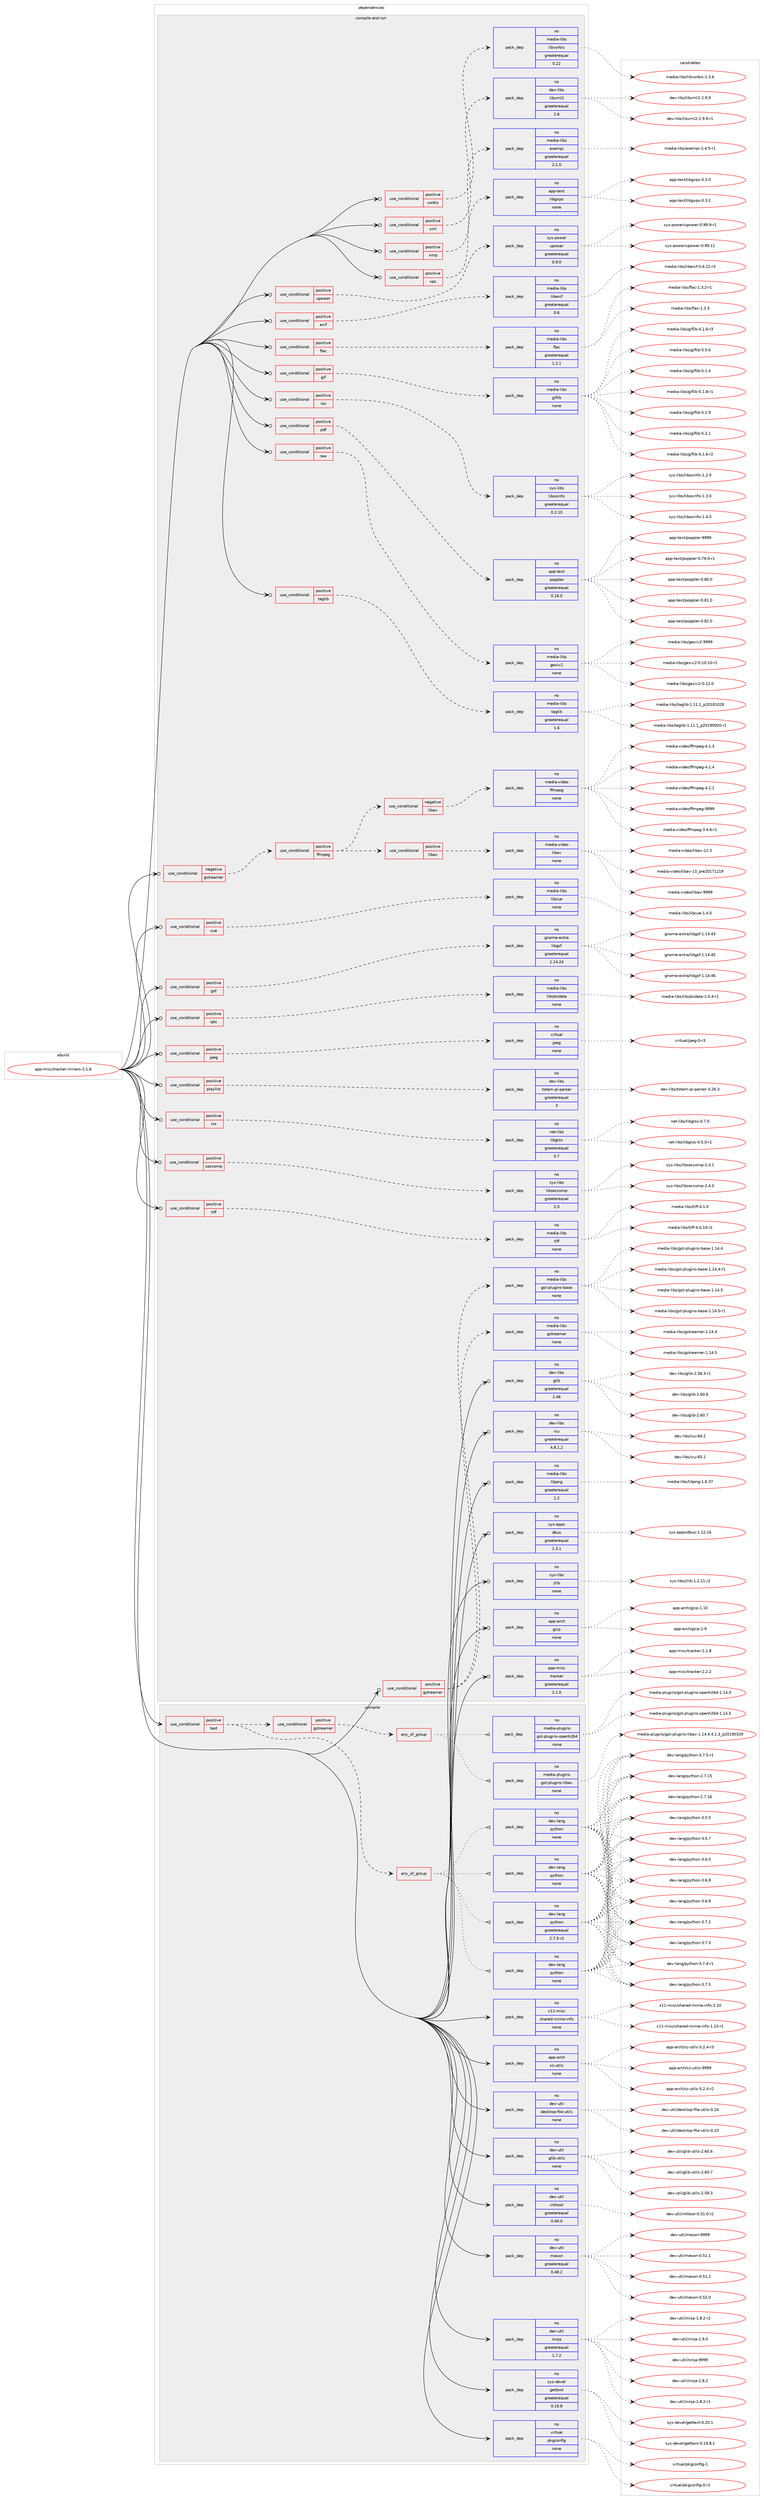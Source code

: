 digraph prolog {

# *************
# Graph options
# *************

newrank=true;
concentrate=true;
compound=true;
graph [rankdir=LR,fontname=Helvetica,fontsize=10,ranksep=1.5];#, ranksep=2.5, nodesep=0.2];
edge  [arrowhead=vee];
node  [fontname=Helvetica,fontsize=10];

# **********
# The ebuild
# **********

subgraph cluster_leftcol {
color=gray;
rank=same;
label=<<i>ebuild</i>>;
id [label="app-misc/tracker-miners-2.1.6", color=red, width=4, href="../app-misc/tracker-miners-2.1.6.svg"];
}

# ****************
# The dependencies
# ****************

subgraph cluster_midcol {
color=gray;
label=<<i>dependencies</i>>;
subgraph cluster_compile {
fillcolor="#eeeeee";
style=filled;
label=<<i>compile</i>>;
subgraph cond119555 {
dependency500628 [label=<<TABLE BORDER="0" CELLBORDER="1" CELLSPACING="0" CELLPADDING="4"><TR><TD ROWSPAN="3" CELLPADDING="10">use_conditional</TD></TR><TR><TD>positive</TD></TR><TR><TD>test</TD></TR></TABLE>>, shape=none, color=red];
subgraph any8724 {
dependency500629 [label=<<TABLE BORDER="0" CELLBORDER="1" CELLSPACING="0" CELLPADDING="4"><TR><TD CELLPADDING="10">any_of_group</TD></TR></TABLE>>, shape=none, color=red];subgraph pack372033 {
dependency500630 [label=<<TABLE BORDER="0" CELLBORDER="1" CELLSPACING="0" CELLPADDING="4" WIDTH="220"><TR><TD ROWSPAN="6" CELLPADDING="30">pack_dep</TD></TR><TR><TD WIDTH="110">no</TD></TR><TR><TD>dev-lang</TD></TR><TR><TD>python</TD></TR><TR><TD>none</TD></TR><TR><TD></TD></TR></TABLE>>, shape=none, color=blue];
}
dependency500629:e -> dependency500630:w [weight=20,style="dotted",arrowhead="oinv"];
subgraph pack372034 {
dependency500631 [label=<<TABLE BORDER="0" CELLBORDER="1" CELLSPACING="0" CELLPADDING="4" WIDTH="220"><TR><TD ROWSPAN="6" CELLPADDING="30">pack_dep</TD></TR><TR><TD WIDTH="110">no</TD></TR><TR><TD>dev-lang</TD></TR><TR><TD>python</TD></TR><TR><TD>none</TD></TR><TR><TD></TD></TR></TABLE>>, shape=none, color=blue];
}
dependency500629:e -> dependency500631:w [weight=20,style="dotted",arrowhead="oinv"];
subgraph pack372035 {
dependency500632 [label=<<TABLE BORDER="0" CELLBORDER="1" CELLSPACING="0" CELLPADDING="4" WIDTH="220"><TR><TD ROWSPAN="6" CELLPADDING="30">pack_dep</TD></TR><TR><TD WIDTH="110">no</TD></TR><TR><TD>dev-lang</TD></TR><TR><TD>python</TD></TR><TR><TD>none</TD></TR><TR><TD></TD></TR></TABLE>>, shape=none, color=blue];
}
dependency500629:e -> dependency500632:w [weight=20,style="dotted",arrowhead="oinv"];
subgraph pack372036 {
dependency500633 [label=<<TABLE BORDER="0" CELLBORDER="1" CELLSPACING="0" CELLPADDING="4" WIDTH="220"><TR><TD ROWSPAN="6" CELLPADDING="30">pack_dep</TD></TR><TR><TD WIDTH="110">no</TD></TR><TR><TD>dev-lang</TD></TR><TR><TD>python</TD></TR><TR><TD>greaterequal</TD></TR><TR><TD>2.7.5-r2</TD></TR></TABLE>>, shape=none, color=blue];
}
dependency500629:e -> dependency500633:w [weight=20,style="dotted",arrowhead="oinv"];
}
dependency500628:e -> dependency500629:w [weight=20,style="dashed",arrowhead="vee"];
subgraph cond119556 {
dependency500634 [label=<<TABLE BORDER="0" CELLBORDER="1" CELLSPACING="0" CELLPADDING="4"><TR><TD ROWSPAN="3" CELLPADDING="10">use_conditional</TD></TR><TR><TD>positive</TD></TR><TR><TD>gstreamer</TD></TR></TABLE>>, shape=none, color=red];
subgraph any8725 {
dependency500635 [label=<<TABLE BORDER="0" CELLBORDER="1" CELLSPACING="0" CELLPADDING="4"><TR><TD CELLPADDING="10">any_of_group</TD></TR></TABLE>>, shape=none, color=red];subgraph pack372037 {
dependency500636 [label=<<TABLE BORDER="0" CELLBORDER="1" CELLSPACING="0" CELLPADDING="4" WIDTH="220"><TR><TD ROWSPAN="6" CELLPADDING="30">pack_dep</TD></TR><TR><TD WIDTH="110">no</TD></TR><TR><TD>media-plugins</TD></TR><TR><TD>gst-plugins-libav</TD></TR><TR><TD>none</TD></TR><TR><TD></TD></TR></TABLE>>, shape=none, color=blue];
}
dependency500635:e -> dependency500636:w [weight=20,style="dotted",arrowhead="oinv"];
subgraph pack372038 {
dependency500637 [label=<<TABLE BORDER="0" CELLBORDER="1" CELLSPACING="0" CELLPADDING="4" WIDTH="220"><TR><TD ROWSPAN="6" CELLPADDING="30">pack_dep</TD></TR><TR><TD WIDTH="110">no</TD></TR><TR><TD>media-plugins</TD></TR><TR><TD>gst-plugins-openh264</TD></TR><TR><TD>none</TD></TR><TR><TD></TD></TR></TABLE>>, shape=none, color=blue];
}
dependency500635:e -> dependency500637:w [weight=20,style="dotted",arrowhead="oinv"];
}
dependency500634:e -> dependency500635:w [weight=20,style="dashed",arrowhead="vee"];
}
dependency500628:e -> dependency500634:w [weight=20,style="dashed",arrowhead="vee"];
}
id:e -> dependency500628:w [weight=20,style="solid",arrowhead="vee"];
subgraph pack372039 {
dependency500638 [label=<<TABLE BORDER="0" CELLBORDER="1" CELLSPACING="0" CELLPADDING="4" WIDTH="220"><TR><TD ROWSPAN="6" CELLPADDING="30">pack_dep</TD></TR><TR><TD WIDTH="110">no</TD></TR><TR><TD>app-arch</TD></TR><TR><TD>xz-utils</TD></TR><TR><TD>none</TD></TR><TR><TD></TD></TR></TABLE>>, shape=none, color=blue];
}
id:e -> dependency500638:w [weight=20,style="solid",arrowhead="vee"];
subgraph pack372040 {
dependency500639 [label=<<TABLE BORDER="0" CELLBORDER="1" CELLSPACING="0" CELLPADDING="4" WIDTH="220"><TR><TD ROWSPAN="6" CELLPADDING="30">pack_dep</TD></TR><TR><TD WIDTH="110">no</TD></TR><TR><TD>dev-util</TD></TR><TR><TD>desktop-file-utils</TD></TR><TR><TD>none</TD></TR><TR><TD></TD></TR></TABLE>>, shape=none, color=blue];
}
id:e -> dependency500639:w [weight=20,style="solid",arrowhead="vee"];
subgraph pack372041 {
dependency500640 [label=<<TABLE BORDER="0" CELLBORDER="1" CELLSPACING="0" CELLPADDING="4" WIDTH="220"><TR><TD ROWSPAN="6" CELLPADDING="30">pack_dep</TD></TR><TR><TD WIDTH="110">no</TD></TR><TR><TD>dev-util</TD></TR><TR><TD>glib-utils</TD></TR><TR><TD>none</TD></TR><TR><TD></TD></TR></TABLE>>, shape=none, color=blue];
}
id:e -> dependency500640:w [weight=20,style="solid",arrowhead="vee"];
subgraph pack372042 {
dependency500641 [label=<<TABLE BORDER="0" CELLBORDER="1" CELLSPACING="0" CELLPADDING="4" WIDTH="220"><TR><TD ROWSPAN="6" CELLPADDING="30">pack_dep</TD></TR><TR><TD WIDTH="110">no</TD></TR><TR><TD>dev-util</TD></TR><TR><TD>intltool</TD></TR><TR><TD>greaterequal</TD></TR><TR><TD>0.40.0</TD></TR></TABLE>>, shape=none, color=blue];
}
id:e -> dependency500641:w [weight=20,style="solid",arrowhead="vee"];
subgraph pack372043 {
dependency500642 [label=<<TABLE BORDER="0" CELLBORDER="1" CELLSPACING="0" CELLPADDING="4" WIDTH="220"><TR><TD ROWSPAN="6" CELLPADDING="30">pack_dep</TD></TR><TR><TD WIDTH="110">no</TD></TR><TR><TD>dev-util</TD></TR><TR><TD>meson</TD></TR><TR><TD>greaterequal</TD></TR><TR><TD>0.48.2</TD></TR></TABLE>>, shape=none, color=blue];
}
id:e -> dependency500642:w [weight=20,style="solid",arrowhead="vee"];
subgraph pack372044 {
dependency500643 [label=<<TABLE BORDER="0" CELLBORDER="1" CELLSPACING="0" CELLPADDING="4" WIDTH="220"><TR><TD ROWSPAN="6" CELLPADDING="30">pack_dep</TD></TR><TR><TD WIDTH="110">no</TD></TR><TR><TD>dev-util</TD></TR><TR><TD>ninja</TD></TR><TR><TD>greaterequal</TD></TR><TR><TD>1.7.2</TD></TR></TABLE>>, shape=none, color=blue];
}
id:e -> dependency500643:w [weight=20,style="solid",arrowhead="vee"];
subgraph pack372045 {
dependency500644 [label=<<TABLE BORDER="0" CELLBORDER="1" CELLSPACING="0" CELLPADDING="4" WIDTH="220"><TR><TD ROWSPAN="6" CELLPADDING="30">pack_dep</TD></TR><TR><TD WIDTH="110">no</TD></TR><TR><TD>sys-devel</TD></TR><TR><TD>gettext</TD></TR><TR><TD>greaterequal</TD></TR><TR><TD>0.19.8</TD></TR></TABLE>>, shape=none, color=blue];
}
id:e -> dependency500644:w [weight=20,style="solid",arrowhead="vee"];
subgraph pack372046 {
dependency500645 [label=<<TABLE BORDER="0" CELLBORDER="1" CELLSPACING="0" CELLPADDING="4" WIDTH="220"><TR><TD ROWSPAN="6" CELLPADDING="30">pack_dep</TD></TR><TR><TD WIDTH="110">no</TD></TR><TR><TD>virtual</TD></TR><TR><TD>pkgconfig</TD></TR><TR><TD>none</TD></TR><TR><TD></TD></TR></TABLE>>, shape=none, color=blue];
}
id:e -> dependency500645:w [weight=20,style="solid",arrowhead="vee"];
subgraph pack372047 {
dependency500646 [label=<<TABLE BORDER="0" CELLBORDER="1" CELLSPACING="0" CELLPADDING="4" WIDTH="220"><TR><TD ROWSPAN="6" CELLPADDING="30">pack_dep</TD></TR><TR><TD WIDTH="110">no</TD></TR><TR><TD>x11-misc</TD></TR><TR><TD>shared-mime-info</TD></TR><TR><TD>none</TD></TR><TR><TD></TD></TR></TABLE>>, shape=none, color=blue];
}
id:e -> dependency500646:w [weight=20,style="solid",arrowhead="vee"];
}
subgraph cluster_compileandrun {
fillcolor="#eeeeee";
style=filled;
label=<<i>compile and run</i>>;
subgraph cond119557 {
dependency500647 [label=<<TABLE BORDER="0" CELLBORDER="1" CELLSPACING="0" CELLPADDING="4"><TR><TD ROWSPAN="3" CELLPADDING="10">use_conditional</TD></TR><TR><TD>negative</TD></TR><TR><TD>gstreamer</TD></TR></TABLE>>, shape=none, color=red];
subgraph cond119558 {
dependency500648 [label=<<TABLE BORDER="0" CELLBORDER="1" CELLSPACING="0" CELLPADDING="4"><TR><TD ROWSPAN="3" CELLPADDING="10">use_conditional</TD></TR><TR><TD>positive</TD></TR><TR><TD>ffmpeg</TD></TR></TABLE>>, shape=none, color=red];
subgraph cond119559 {
dependency500649 [label=<<TABLE BORDER="0" CELLBORDER="1" CELLSPACING="0" CELLPADDING="4"><TR><TD ROWSPAN="3" CELLPADDING="10">use_conditional</TD></TR><TR><TD>positive</TD></TR><TR><TD>libav</TD></TR></TABLE>>, shape=none, color=red];
subgraph pack372048 {
dependency500650 [label=<<TABLE BORDER="0" CELLBORDER="1" CELLSPACING="0" CELLPADDING="4" WIDTH="220"><TR><TD ROWSPAN="6" CELLPADDING="30">pack_dep</TD></TR><TR><TD WIDTH="110">no</TD></TR><TR><TD>media-video</TD></TR><TR><TD>libav</TD></TR><TR><TD>none</TD></TR><TR><TD></TD></TR></TABLE>>, shape=none, color=blue];
}
dependency500649:e -> dependency500650:w [weight=20,style="dashed",arrowhead="vee"];
}
dependency500648:e -> dependency500649:w [weight=20,style="dashed",arrowhead="vee"];
subgraph cond119560 {
dependency500651 [label=<<TABLE BORDER="0" CELLBORDER="1" CELLSPACING="0" CELLPADDING="4"><TR><TD ROWSPAN="3" CELLPADDING="10">use_conditional</TD></TR><TR><TD>negative</TD></TR><TR><TD>libav</TD></TR></TABLE>>, shape=none, color=red];
subgraph pack372049 {
dependency500652 [label=<<TABLE BORDER="0" CELLBORDER="1" CELLSPACING="0" CELLPADDING="4" WIDTH="220"><TR><TD ROWSPAN="6" CELLPADDING="30">pack_dep</TD></TR><TR><TD WIDTH="110">no</TD></TR><TR><TD>media-video</TD></TR><TR><TD>ffmpeg</TD></TR><TR><TD>none</TD></TR><TR><TD></TD></TR></TABLE>>, shape=none, color=blue];
}
dependency500651:e -> dependency500652:w [weight=20,style="dashed",arrowhead="vee"];
}
dependency500648:e -> dependency500651:w [weight=20,style="dashed",arrowhead="vee"];
}
dependency500647:e -> dependency500648:w [weight=20,style="dashed",arrowhead="vee"];
}
id:e -> dependency500647:w [weight=20,style="solid",arrowhead="odotvee"];
subgraph cond119561 {
dependency500653 [label=<<TABLE BORDER="0" CELLBORDER="1" CELLSPACING="0" CELLPADDING="4"><TR><TD ROWSPAN="3" CELLPADDING="10">use_conditional</TD></TR><TR><TD>positive</TD></TR><TR><TD>cue</TD></TR></TABLE>>, shape=none, color=red];
subgraph pack372050 {
dependency500654 [label=<<TABLE BORDER="0" CELLBORDER="1" CELLSPACING="0" CELLPADDING="4" WIDTH="220"><TR><TD ROWSPAN="6" CELLPADDING="30">pack_dep</TD></TR><TR><TD WIDTH="110">no</TD></TR><TR><TD>media-libs</TD></TR><TR><TD>libcue</TD></TR><TR><TD>none</TD></TR><TR><TD></TD></TR></TABLE>>, shape=none, color=blue];
}
dependency500653:e -> dependency500654:w [weight=20,style="dashed",arrowhead="vee"];
}
id:e -> dependency500653:w [weight=20,style="solid",arrowhead="odotvee"];
subgraph cond119562 {
dependency500655 [label=<<TABLE BORDER="0" CELLBORDER="1" CELLSPACING="0" CELLPADDING="4"><TR><TD ROWSPAN="3" CELLPADDING="10">use_conditional</TD></TR><TR><TD>positive</TD></TR><TR><TD>exif</TD></TR></TABLE>>, shape=none, color=red];
subgraph pack372051 {
dependency500656 [label=<<TABLE BORDER="0" CELLBORDER="1" CELLSPACING="0" CELLPADDING="4" WIDTH="220"><TR><TD ROWSPAN="6" CELLPADDING="30">pack_dep</TD></TR><TR><TD WIDTH="110">no</TD></TR><TR><TD>media-libs</TD></TR><TR><TD>libexif</TD></TR><TR><TD>greaterequal</TD></TR><TR><TD>0.6</TD></TR></TABLE>>, shape=none, color=blue];
}
dependency500655:e -> dependency500656:w [weight=20,style="dashed",arrowhead="vee"];
}
id:e -> dependency500655:w [weight=20,style="solid",arrowhead="odotvee"];
subgraph cond119563 {
dependency500657 [label=<<TABLE BORDER="0" CELLBORDER="1" CELLSPACING="0" CELLPADDING="4"><TR><TD ROWSPAN="3" CELLPADDING="10">use_conditional</TD></TR><TR><TD>positive</TD></TR><TR><TD>flac</TD></TR></TABLE>>, shape=none, color=red];
subgraph pack372052 {
dependency500658 [label=<<TABLE BORDER="0" CELLBORDER="1" CELLSPACING="0" CELLPADDING="4" WIDTH="220"><TR><TD ROWSPAN="6" CELLPADDING="30">pack_dep</TD></TR><TR><TD WIDTH="110">no</TD></TR><TR><TD>media-libs</TD></TR><TR><TD>flac</TD></TR><TR><TD>greaterequal</TD></TR><TR><TD>1.2.1</TD></TR></TABLE>>, shape=none, color=blue];
}
dependency500657:e -> dependency500658:w [weight=20,style="dashed",arrowhead="vee"];
}
id:e -> dependency500657:w [weight=20,style="solid",arrowhead="odotvee"];
subgraph cond119564 {
dependency500659 [label=<<TABLE BORDER="0" CELLBORDER="1" CELLSPACING="0" CELLPADDING="4"><TR><TD ROWSPAN="3" CELLPADDING="10">use_conditional</TD></TR><TR><TD>positive</TD></TR><TR><TD>gif</TD></TR></TABLE>>, shape=none, color=red];
subgraph pack372053 {
dependency500660 [label=<<TABLE BORDER="0" CELLBORDER="1" CELLSPACING="0" CELLPADDING="4" WIDTH="220"><TR><TD ROWSPAN="6" CELLPADDING="30">pack_dep</TD></TR><TR><TD WIDTH="110">no</TD></TR><TR><TD>media-libs</TD></TR><TR><TD>giflib</TD></TR><TR><TD>none</TD></TR><TR><TD></TD></TR></TABLE>>, shape=none, color=blue];
}
dependency500659:e -> dependency500660:w [weight=20,style="dashed",arrowhead="vee"];
}
id:e -> dependency500659:w [weight=20,style="solid",arrowhead="odotvee"];
subgraph cond119565 {
dependency500661 [label=<<TABLE BORDER="0" CELLBORDER="1" CELLSPACING="0" CELLPADDING="4"><TR><TD ROWSPAN="3" CELLPADDING="10">use_conditional</TD></TR><TR><TD>positive</TD></TR><TR><TD>gsf</TD></TR></TABLE>>, shape=none, color=red];
subgraph pack372054 {
dependency500662 [label=<<TABLE BORDER="0" CELLBORDER="1" CELLSPACING="0" CELLPADDING="4" WIDTH="220"><TR><TD ROWSPAN="6" CELLPADDING="30">pack_dep</TD></TR><TR><TD WIDTH="110">no</TD></TR><TR><TD>gnome-extra</TD></TR><TR><TD>libgsf</TD></TR><TR><TD>greaterequal</TD></TR><TR><TD>1.14.24</TD></TR></TABLE>>, shape=none, color=blue];
}
dependency500661:e -> dependency500662:w [weight=20,style="dashed",arrowhead="vee"];
}
id:e -> dependency500661:w [weight=20,style="solid",arrowhead="odotvee"];
subgraph cond119566 {
dependency500663 [label=<<TABLE BORDER="0" CELLBORDER="1" CELLSPACING="0" CELLPADDING="4"><TR><TD ROWSPAN="3" CELLPADDING="10">use_conditional</TD></TR><TR><TD>positive</TD></TR><TR><TD>gstreamer</TD></TR></TABLE>>, shape=none, color=red];
subgraph pack372055 {
dependency500664 [label=<<TABLE BORDER="0" CELLBORDER="1" CELLSPACING="0" CELLPADDING="4" WIDTH="220"><TR><TD ROWSPAN="6" CELLPADDING="30">pack_dep</TD></TR><TR><TD WIDTH="110">no</TD></TR><TR><TD>media-libs</TD></TR><TR><TD>gstreamer</TD></TR><TR><TD>none</TD></TR><TR><TD></TD></TR></TABLE>>, shape=none, color=blue];
}
dependency500663:e -> dependency500664:w [weight=20,style="dashed",arrowhead="vee"];
subgraph pack372056 {
dependency500665 [label=<<TABLE BORDER="0" CELLBORDER="1" CELLSPACING="0" CELLPADDING="4" WIDTH="220"><TR><TD ROWSPAN="6" CELLPADDING="30">pack_dep</TD></TR><TR><TD WIDTH="110">no</TD></TR><TR><TD>media-libs</TD></TR><TR><TD>gst-plugins-base</TD></TR><TR><TD>none</TD></TR><TR><TD></TD></TR></TABLE>>, shape=none, color=blue];
}
dependency500663:e -> dependency500665:w [weight=20,style="dashed",arrowhead="vee"];
}
id:e -> dependency500663:w [weight=20,style="solid",arrowhead="odotvee"];
subgraph cond119567 {
dependency500666 [label=<<TABLE BORDER="0" CELLBORDER="1" CELLSPACING="0" CELLPADDING="4"><TR><TD ROWSPAN="3" CELLPADDING="10">use_conditional</TD></TR><TR><TD>positive</TD></TR><TR><TD>iptc</TD></TR></TABLE>>, shape=none, color=red];
subgraph pack372057 {
dependency500667 [label=<<TABLE BORDER="0" CELLBORDER="1" CELLSPACING="0" CELLPADDING="4" WIDTH="220"><TR><TD ROWSPAN="6" CELLPADDING="30">pack_dep</TD></TR><TR><TD WIDTH="110">no</TD></TR><TR><TD>media-libs</TD></TR><TR><TD>libiptcdata</TD></TR><TR><TD>none</TD></TR><TR><TD></TD></TR></TABLE>>, shape=none, color=blue];
}
dependency500666:e -> dependency500667:w [weight=20,style="dashed",arrowhead="vee"];
}
id:e -> dependency500666:w [weight=20,style="solid",arrowhead="odotvee"];
subgraph cond119568 {
dependency500668 [label=<<TABLE BORDER="0" CELLBORDER="1" CELLSPACING="0" CELLPADDING="4"><TR><TD ROWSPAN="3" CELLPADDING="10">use_conditional</TD></TR><TR><TD>positive</TD></TR><TR><TD>iso</TD></TR></TABLE>>, shape=none, color=red];
subgraph pack372058 {
dependency500669 [label=<<TABLE BORDER="0" CELLBORDER="1" CELLSPACING="0" CELLPADDING="4" WIDTH="220"><TR><TD ROWSPAN="6" CELLPADDING="30">pack_dep</TD></TR><TR><TD WIDTH="110">no</TD></TR><TR><TD>sys-libs</TD></TR><TR><TD>libosinfo</TD></TR><TR><TD>greaterequal</TD></TR><TR><TD>0.2.10</TD></TR></TABLE>>, shape=none, color=blue];
}
dependency500668:e -> dependency500669:w [weight=20,style="dashed",arrowhead="vee"];
}
id:e -> dependency500668:w [weight=20,style="solid",arrowhead="odotvee"];
subgraph cond119569 {
dependency500670 [label=<<TABLE BORDER="0" CELLBORDER="1" CELLSPACING="0" CELLPADDING="4"><TR><TD ROWSPAN="3" CELLPADDING="10">use_conditional</TD></TR><TR><TD>positive</TD></TR><TR><TD>jpeg</TD></TR></TABLE>>, shape=none, color=red];
subgraph pack372059 {
dependency500671 [label=<<TABLE BORDER="0" CELLBORDER="1" CELLSPACING="0" CELLPADDING="4" WIDTH="220"><TR><TD ROWSPAN="6" CELLPADDING="30">pack_dep</TD></TR><TR><TD WIDTH="110">no</TD></TR><TR><TD>virtual</TD></TR><TR><TD>jpeg</TD></TR><TR><TD>none</TD></TR><TR><TD></TD></TR></TABLE>>, shape=none, color=blue];
}
dependency500670:e -> dependency500671:w [weight=20,style="dashed",arrowhead="vee"];
}
id:e -> dependency500670:w [weight=20,style="solid",arrowhead="odotvee"];
subgraph cond119570 {
dependency500672 [label=<<TABLE BORDER="0" CELLBORDER="1" CELLSPACING="0" CELLPADDING="4"><TR><TD ROWSPAN="3" CELLPADDING="10">use_conditional</TD></TR><TR><TD>positive</TD></TR><TR><TD>pdf</TD></TR></TABLE>>, shape=none, color=red];
subgraph pack372060 {
dependency500673 [label=<<TABLE BORDER="0" CELLBORDER="1" CELLSPACING="0" CELLPADDING="4" WIDTH="220"><TR><TD ROWSPAN="6" CELLPADDING="30">pack_dep</TD></TR><TR><TD WIDTH="110">no</TD></TR><TR><TD>app-text</TD></TR><TR><TD>poppler</TD></TR><TR><TD>greaterequal</TD></TR><TR><TD>0.16.0</TD></TR></TABLE>>, shape=none, color=blue];
}
dependency500672:e -> dependency500673:w [weight=20,style="dashed",arrowhead="vee"];
}
id:e -> dependency500672:w [weight=20,style="solid",arrowhead="odotvee"];
subgraph cond119571 {
dependency500674 [label=<<TABLE BORDER="0" CELLBORDER="1" CELLSPACING="0" CELLPADDING="4"><TR><TD ROWSPAN="3" CELLPADDING="10">use_conditional</TD></TR><TR><TD>positive</TD></TR><TR><TD>playlist</TD></TR></TABLE>>, shape=none, color=red];
subgraph pack372061 {
dependency500675 [label=<<TABLE BORDER="0" CELLBORDER="1" CELLSPACING="0" CELLPADDING="4" WIDTH="220"><TR><TD ROWSPAN="6" CELLPADDING="30">pack_dep</TD></TR><TR><TD WIDTH="110">no</TD></TR><TR><TD>dev-libs</TD></TR><TR><TD>totem-pl-parser</TD></TR><TR><TD>greaterequal</TD></TR><TR><TD>3</TD></TR></TABLE>>, shape=none, color=blue];
}
dependency500674:e -> dependency500675:w [weight=20,style="dashed",arrowhead="vee"];
}
id:e -> dependency500674:w [weight=20,style="solid",arrowhead="odotvee"];
subgraph cond119572 {
dependency500676 [label=<<TABLE BORDER="0" CELLBORDER="1" CELLSPACING="0" CELLPADDING="4"><TR><TD ROWSPAN="3" CELLPADDING="10">use_conditional</TD></TR><TR><TD>positive</TD></TR><TR><TD>raw</TD></TR></TABLE>>, shape=none, color=red];
subgraph pack372062 {
dependency500677 [label=<<TABLE BORDER="0" CELLBORDER="1" CELLSPACING="0" CELLPADDING="4" WIDTH="220"><TR><TD ROWSPAN="6" CELLPADDING="30">pack_dep</TD></TR><TR><TD WIDTH="110">no</TD></TR><TR><TD>media-libs</TD></TR><TR><TD>gexiv2</TD></TR><TR><TD>none</TD></TR><TR><TD></TD></TR></TABLE>>, shape=none, color=blue];
}
dependency500676:e -> dependency500677:w [weight=20,style="dashed",arrowhead="vee"];
}
id:e -> dependency500676:w [weight=20,style="solid",arrowhead="odotvee"];
subgraph cond119573 {
dependency500678 [label=<<TABLE BORDER="0" CELLBORDER="1" CELLSPACING="0" CELLPADDING="4"><TR><TD ROWSPAN="3" CELLPADDING="10">use_conditional</TD></TR><TR><TD>positive</TD></TR><TR><TD>rss</TD></TR></TABLE>>, shape=none, color=red];
subgraph pack372063 {
dependency500679 [label=<<TABLE BORDER="0" CELLBORDER="1" CELLSPACING="0" CELLPADDING="4" WIDTH="220"><TR><TD ROWSPAN="6" CELLPADDING="30">pack_dep</TD></TR><TR><TD WIDTH="110">no</TD></TR><TR><TD>net-libs</TD></TR><TR><TD>libgrss</TD></TR><TR><TD>greaterequal</TD></TR><TR><TD>0.7</TD></TR></TABLE>>, shape=none, color=blue];
}
dependency500678:e -> dependency500679:w [weight=20,style="dashed",arrowhead="vee"];
}
id:e -> dependency500678:w [weight=20,style="solid",arrowhead="odotvee"];
subgraph cond119574 {
dependency500680 [label=<<TABLE BORDER="0" CELLBORDER="1" CELLSPACING="0" CELLPADDING="4"><TR><TD ROWSPAN="3" CELLPADDING="10">use_conditional</TD></TR><TR><TD>positive</TD></TR><TR><TD>seccomp</TD></TR></TABLE>>, shape=none, color=red];
subgraph pack372064 {
dependency500681 [label=<<TABLE BORDER="0" CELLBORDER="1" CELLSPACING="0" CELLPADDING="4" WIDTH="220"><TR><TD ROWSPAN="6" CELLPADDING="30">pack_dep</TD></TR><TR><TD WIDTH="110">no</TD></TR><TR><TD>sys-libs</TD></TR><TR><TD>libseccomp</TD></TR><TR><TD>greaterequal</TD></TR><TR><TD>2.0</TD></TR></TABLE>>, shape=none, color=blue];
}
dependency500680:e -> dependency500681:w [weight=20,style="dashed",arrowhead="vee"];
}
id:e -> dependency500680:w [weight=20,style="solid",arrowhead="odotvee"];
subgraph cond119575 {
dependency500682 [label=<<TABLE BORDER="0" CELLBORDER="1" CELLSPACING="0" CELLPADDING="4"><TR><TD ROWSPAN="3" CELLPADDING="10">use_conditional</TD></TR><TR><TD>positive</TD></TR><TR><TD>taglib</TD></TR></TABLE>>, shape=none, color=red];
subgraph pack372065 {
dependency500683 [label=<<TABLE BORDER="0" CELLBORDER="1" CELLSPACING="0" CELLPADDING="4" WIDTH="220"><TR><TD ROWSPAN="6" CELLPADDING="30">pack_dep</TD></TR><TR><TD WIDTH="110">no</TD></TR><TR><TD>media-libs</TD></TR><TR><TD>taglib</TD></TR><TR><TD>greaterequal</TD></TR><TR><TD>1.6</TD></TR></TABLE>>, shape=none, color=blue];
}
dependency500682:e -> dependency500683:w [weight=20,style="dashed",arrowhead="vee"];
}
id:e -> dependency500682:w [weight=20,style="solid",arrowhead="odotvee"];
subgraph cond119576 {
dependency500684 [label=<<TABLE BORDER="0" CELLBORDER="1" CELLSPACING="0" CELLPADDING="4"><TR><TD ROWSPAN="3" CELLPADDING="10">use_conditional</TD></TR><TR><TD>positive</TD></TR><TR><TD>tiff</TD></TR></TABLE>>, shape=none, color=red];
subgraph pack372066 {
dependency500685 [label=<<TABLE BORDER="0" CELLBORDER="1" CELLSPACING="0" CELLPADDING="4" WIDTH="220"><TR><TD ROWSPAN="6" CELLPADDING="30">pack_dep</TD></TR><TR><TD WIDTH="110">no</TD></TR><TR><TD>media-libs</TD></TR><TR><TD>tiff</TD></TR><TR><TD>none</TD></TR><TR><TD></TD></TR></TABLE>>, shape=none, color=blue];
}
dependency500684:e -> dependency500685:w [weight=20,style="dashed",arrowhead="vee"];
}
id:e -> dependency500684:w [weight=20,style="solid",arrowhead="odotvee"];
subgraph cond119577 {
dependency500686 [label=<<TABLE BORDER="0" CELLBORDER="1" CELLSPACING="0" CELLPADDING="4"><TR><TD ROWSPAN="3" CELLPADDING="10">use_conditional</TD></TR><TR><TD>positive</TD></TR><TR><TD>upower</TD></TR></TABLE>>, shape=none, color=red];
subgraph pack372067 {
dependency500687 [label=<<TABLE BORDER="0" CELLBORDER="1" CELLSPACING="0" CELLPADDING="4" WIDTH="220"><TR><TD ROWSPAN="6" CELLPADDING="30">pack_dep</TD></TR><TR><TD WIDTH="110">no</TD></TR><TR><TD>sys-power</TD></TR><TR><TD>upower</TD></TR><TR><TD>greaterequal</TD></TR><TR><TD>0.9.0</TD></TR></TABLE>>, shape=none, color=blue];
}
dependency500686:e -> dependency500687:w [weight=20,style="dashed",arrowhead="vee"];
}
id:e -> dependency500686:w [weight=20,style="solid",arrowhead="odotvee"];
subgraph cond119578 {
dependency500688 [label=<<TABLE BORDER="0" CELLBORDER="1" CELLSPACING="0" CELLPADDING="4"><TR><TD ROWSPAN="3" CELLPADDING="10">use_conditional</TD></TR><TR><TD>positive</TD></TR><TR><TD>vorbis</TD></TR></TABLE>>, shape=none, color=red];
subgraph pack372068 {
dependency500689 [label=<<TABLE BORDER="0" CELLBORDER="1" CELLSPACING="0" CELLPADDING="4" WIDTH="220"><TR><TD ROWSPAN="6" CELLPADDING="30">pack_dep</TD></TR><TR><TD WIDTH="110">no</TD></TR><TR><TD>media-libs</TD></TR><TR><TD>libvorbis</TD></TR><TR><TD>greaterequal</TD></TR><TR><TD>0.22</TD></TR></TABLE>>, shape=none, color=blue];
}
dependency500688:e -> dependency500689:w [weight=20,style="dashed",arrowhead="vee"];
}
id:e -> dependency500688:w [weight=20,style="solid",arrowhead="odotvee"];
subgraph cond119579 {
dependency500690 [label=<<TABLE BORDER="0" CELLBORDER="1" CELLSPACING="0" CELLPADDING="4"><TR><TD ROWSPAN="3" CELLPADDING="10">use_conditional</TD></TR><TR><TD>positive</TD></TR><TR><TD>xml</TD></TR></TABLE>>, shape=none, color=red];
subgraph pack372069 {
dependency500691 [label=<<TABLE BORDER="0" CELLBORDER="1" CELLSPACING="0" CELLPADDING="4" WIDTH="220"><TR><TD ROWSPAN="6" CELLPADDING="30">pack_dep</TD></TR><TR><TD WIDTH="110">no</TD></TR><TR><TD>dev-libs</TD></TR><TR><TD>libxml2</TD></TR><TR><TD>greaterequal</TD></TR><TR><TD>2.6</TD></TR></TABLE>>, shape=none, color=blue];
}
dependency500690:e -> dependency500691:w [weight=20,style="dashed",arrowhead="vee"];
}
id:e -> dependency500690:w [weight=20,style="solid",arrowhead="odotvee"];
subgraph cond119580 {
dependency500692 [label=<<TABLE BORDER="0" CELLBORDER="1" CELLSPACING="0" CELLPADDING="4"><TR><TD ROWSPAN="3" CELLPADDING="10">use_conditional</TD></TR><TR><TD>positive</TD></TR><TR><TD>xmp</TD></TR></TABLE>>, shape=none, color=red];
subgraph pack372070 {
dependency500693 [label=<<TABLE BORDER="0" CELLBORDER="1" CELLSPACING="0" CELLPADDING="4" WIDTH="220"><TR><TD ROWSPAN="6" CELLPADDING="30">pack_dep</TD></TR><TR><TD WIDTH="110">no</TD></TR><TR><TD>media-libs</TD></TR><TR><TD>exempi</TD></TR><TR><TD>greaterequal</TD></TR><TR><TD>2.1.0</TD></TR></TABLE>>, shape=none, color=blue];
}
dependency500692:e -> dependency500693:w [weight=20,style="dashed",arrowhead="vee"];
}
id:e -> dependency500692:w [weight=20,style="solid",arrowhead="odotvee"];
subgraph cond119581 {
dependency500694 [label=<<TABLE BORDER="0" CELLBORDER="1" CELLSPACING="0" CELLPADDING="4"><TR><TD ROWSPAN="3" CELLPADDING="10">use_conditional</TD></TR><TR><TD>positive</TD></TR><TR><TD>xps</TD></TR></TABLE>>, shape=none, color=red];
subgraph pack372071 {
dependency500695 [label=<<TABLE BORDER="0" CELLBORDER="1" CELLSPACING="0" CELLPADDING="4" WIDTH="220"><TR><TD ROWSPAN="6" CELLPADDING="30">pack_dep</TD></TR><TR><TD WIDTH="110">no</TD></TR><TR><TD>app-text</TD></TR><TR><TD>libgxps</TD></TR><TR><TD>none</TD></TR><TR><TD></TD></TR></TABLE>>, shape=none, color=blue];
}
dependency500694:e -> dependency500695:w [weight=20,style="dashed",arrowhead="vee"];
}
id:e -> dependency500694:w [weight=20,style="solid",arrowhead="odotvee"];
subgraph pack372072 {
dependency500696 [label=<<TABLE BORDER="0" CELLBORDER="1" CELLSPACING="0" CELLPADDING="4" WIDTH="220"><TR><TD ROWSPAN="6" CELLPADDING="30">pack_dep</TD></TR><TR><TD WIDTH="110">no</TD></TR><TR><TD>app-arch</TD></TR><TR><TD>gzip</TD></TR><TR><TD>none</TD></TR><TR><TD></TD></TR></TABLE>>, shape=none, color=blue];
}
id:e -> dependency500696:w [weight=20,style="solid",arrowhead="odotvee"];
subgraph pack372073 {
dependency500697 [label=<<TABLE BORDER="0" CELLBORDER="1" CELLSPACING="0" CELLPADDING="4" WIDTH="220"><TR><TD ROWSPAN="6" CELLPADDING="30">pack_dep</TD></TR><TR><TD WIDTH="110">no</TD></TR><TR><TD>app-misc</TD></TR><TR><TD>tracker</TD></TR><TR><TD>greaterequal</TD></TR><TR><TD>2.1.0</TD></TR></TABLE>>, shape=none, color=blue];
}
id:e -> dependency500697:w [weight=20,style="solid",arrowhead="odotvee"];
subgraph pack372074 {
dependency500698 [label=<<TABLE BORDER="0" CELLBORDER="1" CELLSPACING="0" CELLPADDING="4" WIDTH="220"><TR><TD ROWSPAN="6" CELLPADDING="30">pack_dep</TD></TR><TR><TD WIDTH="110">no</TD></TR><TR><TD>dev-libs</TD></TR><TR><TD>glib</TD></TR><TR><TD>greaterequal</TD></TR><TR><TD>2.46</TD></TR></TABLE>>, shape=none, color=blue];
}
id:e -> dependency500698:w [weight=20,style="solid",arrowhead="odotvee"];
subgraph pack372075 {
dependency500699 [label=<<TABLE BORDER="0" CELLBORDER="1" CELLSPACING="0" CELLPADDING="4" WIDTH="220"><TR><TD ROWSPAN="6" CELLPADDING="30">pack_dep</TD></TR><TR><TD WIDTH="110">no</TD></TR><TR><TD>dev-libs</TD></TR><TR><TD>icu</TD></TR><TR><TD>greaterequal</TD></TR><TR><TD>4.8.1.2</TD></TR></TABLE>>, shape=none, color=blue];
}
id:e -> dependency500699:w [weight=20,style="solid",arrowhead="odotvee"];
subgraph pack372076 {
dependency500700 [label=<<TABLE BORDER="0" CELLBORDER="1" CELLSPACING="0" CELLPADDING="4" WIDTH="220"><TR><TD ROWSPAN="6" CELLPADDING="30">pack_dep</TD></TR><TR><TD WIDTH="110">no</TD></TR><TR><TD>media-libs</TD></TR><TR><TD>libpng</TD></TR><TR><TD>greaterequal</TD></TR><TR><TD>1.2</TD></TR></TABLE>>, shape=none, color=blue];
}
id:e -> dependency500700:w [weight=20,style="solid",arrowhead="odotvee"];
subgraph pack372077 {
dependency500701 [label=<<TABLE BORDER="0" CELLBORDER="1" CELLSPACING="0" CELLPADDING="4" WIDTH="220"><TR><TD ROWSPAN="6" CELLPADDING="30">pack_dep</TD></TR><TR><TD WIDTH="110">no</TD></TR><TR><TD>sys-apps</TD></TR><TR><TD>dbus</TD></TR><TR><TD>greaterequal</TD></TR><TR><TD>1.3.1</TD></TR></TABLE>>, shape=none, color=blue];
}
id:e -> dependency500701:w [weight=20,style="solid",arrowhead="odotvee"];
subgraph pack372078 {
dependency500702 [label=<<TABLE BORDER="0" CELLBORDER="1" CELLSPACING="0" CELLPADDING="4" WIDTH="220"><TR><TD ROWSPAN="6" CELLPADDING="30">pack_dep</TD></TR><TR><TD WIDTH="110">no</TD></TR><TR><TD>sys-libs</TD></TR><TR><TD>zlib</TD></TR><TR><TD>none</TD></TR><TR><TD></TD></TR></TABLE>>, shape=none, color=blue];
}
id:e -> dependency500702:w [weight=20,style="solid",arrowhead="odotvee"];
}
subgraph cluster_run {
fillcolor="#eeeeee";
style=filled;
label=<<i>run</i>>;
}
}

# **************
# The candidates
# **************

subgraph cluster_choices {
rank=same;
color=gray;
label=<<i>candidates</i>>;

subgraph choice372033 {
color=black;
nodesep=1;
choice10010111845108971101034711212111610411111045504655464953 [label="dev-lang/python-2.7.15", color=red, width=4,href="../dev-lang/python-2.7.15.svg"];
choice10010111845108971101034711212111610411111045504655464954 [label="dev-lang/python-2.7.16", color=red, width=4,href="../dev-lang/python-2.7.16.svg"];
choice100101118451089711010347112121116104111110455146534653 [label="dev-lang/python-3.5.5", color=red, width=4,href="../dev-lang/python-3.5.5.svg"];
choice100101118451089711010347112121116104111110455146534655 [label="dev-lang/python-3.5.7", color=red, width=4,href="../dev-lang/python-3.5.7.svg"];
choice100101118451089711010347112121116104111110455146544653 [label="dev-lang/python-3.6.5", color=red, width=4,href="../dev-lang/python-3.6.5.svg"];
choice100101118451089711010347112121116104111110455146544656 [label="dev-lang/python-3.6.8", color=red, width=4,href="../dev-lang/python-3.6.8.svg"];
choice100101118451089711010347112121116104111110455146544657 [label="dev-lang/python-3.6.9", color=red, width=4,href="../dev-lang/python-3.6.9.svg"];
choice100101118451089711010347112121116104111110455146554650 [label="dev-lang/python-3.7.2", color=red, width=4,href="../dev-lang/python-3.7.2.svg"];
choice100101118451089711010347112121116104111110455146554651 [label="dev-lang/python-3.7.3", color=red, width=4,href="../dev-lang/python-3.7.3.svg"];
choice1001011184510897110103471121211161041111104551465546524511449 [label="dev-lang/python-3.7.4-r1", color=red, width=4,href="../dev-lang/python-3.7.4-r1.svg"];
choice100101118451089711010347112121116104111110455146554653 [label="dev-lang/python-3.7.5", color=red, width=4,href="../dev-lang/python-3.7.5.svg"];
choice1001011184510897110103471121211161041111104551465546534511449 [label="dev-lang/python-3.7.5-r1", color=red, width=4,href="../dev-lang/python-3.7.5-r1.svg"];
dependency500630:e -> choice10010111845108971101034711212111610411111045504655464953:w [style=dotted,weight="100"];
dependency500630:e -> choice10010111845108971101034711212111610411111045504655464954:w [style=dotted,weight="100"];
dependency500630:e -> choice100101118451089711010347112121116104111110455146534653:w [style=dotted,weight="100"];
dependency500630:e -> choice100101118451089711010347112121116104111110455146534655:w [style=dotted,weight="100"];
dependency500630:e -> choice100101118451089711010347112121116104111110455146544653:w [style=dotted,weight="100"];
dependency500630:e -> choice100101118451089711010347112121116104111110455146544656:w [style=dotted,weight="100"];
dependency500630:e -> choice100101118451089711010347112121116104111110455146544657:w [style=dotted,weight="100"];
dependency500630:e -> choice100101118451089711010347112121116104111110455146554650:w [style=dotted,weight="100"];
dependency500630:e -> choice100101118451089711010347112121116104111110455146554651:w [style=dotted,weight="100"];
dependency500630:e -> choice1001011184510897110103471121211161041111104551465546524511449:w [style=dotted,weight="100"];
dependency500630:e -> choice100101118451089711010347112121116104111110455146554653:w [style=dotted,weight="100"];
dependency500630:e -> choice1001011184510897110103471121211161041111104551465546534511449:w [style=dotted,weight="100"];
}
subgraph choice372034 {
color=black;
nodesep=1;
choice10010111845108971101034711212111610411111045504655464953 [label="dev-lang/python-2.7.15", color=red, width=4,href="../dev-lang/python-2.7.15.svg"];
choice10010111845108971101034711212111610411111045504655464954 [label="dev-lang/python-2.7.16", color=red, width=4,href="../dev-lang/python-2.7.16.svg"];
choice100101118451089711010347112121116104111110455146534653 [label="dev-lang/python-3.5.5", color=red, width=4,href="../dev-lang/python-3.5.5.svg"];
choice100101118451089711010347112121116104111110455146534655 [label="dev-lang/python-3.5.7", color=red, width=4,href="../dev-lang/python-3.5.7.svg"];
choice100101118451089711010347112121116104111110455146544653 [label="dev-lang/python-3.6.5", color=red, width=4,href="../dev-lang/python-3.6.5.svg"];
choice100101118451089711010347112121116104111110455146544656 [label="dev-lang/python-3.6.8", color=red, width=4,href="../dev-lang/python-3.6.8.svg"];
choice100101118451089711010347112121116104111110455146544657 [label="dev-lang/python-3.6.9", color=red, width=4,href="../dev-lang/python-3.6.9.svg"];
choice100101118451089711010347112121116104111110455146554650 [label="dev-lang/python-3.7.2", color=red, width=4,href="../dev-lang/python-3.7.2.svg"];
choice100101118451089711010347112121116104111110455146554651 [label="dev-lang/python-3.7.3", color=red, width=4,href="../dev-lang/python-3.7.3.svg"];
choice1001011184510897110103471121211161041111104551465546524511449 [label="dev-lang/python-3.7.4-r1", color=red, width=4,href="../dev-lang/python-3.7.4-r1.svg"];
choice100101118451089711010347112121116104111110455146554653 [label="dev-lang/python-3.7.5", color=red, width=4,href="../dev-lang/python-3.7.5.svg"];
choice1001011184510897110103471121211161041111104551465546534511449 [label="dev-lang/python-3.7.5-r1", color=red, width=4,href="../dev-lang/python-3.7.5-r1.svg"];
dependency500631:e -> choice10010111845108971101034711212111610411111045504655464953:w [style=dotted,weight="100"];
dependency500631:e -> choice10010111845108971101034711212111610411111045504655464954:w [style=dotted,weight="100"];
dependency500631:e -> choice100101118451089711010347112121116104111110455146534653:w [style=dotted,weight="100"];
dependency500631:e -> choice100101118451089711010347112121116104111110455146534655:w [style=dotted,weight="100"];
dependency500631:e -> choice100101118451089711010347112121116104111110455146544653:w [style=dotted,weight="100"];
dependency500631:e -> choice100101118451089711010347112121116104111110455146544656:w [style=dotted,weight="100"];
dependency500631:e -> choice100101118451089711010347112121116104111110455146544657:w [style=dotted,weight="100"];
dependency500631:e -> choice100101118451089711010347112121116104111110455146554650:w [style=dotted,weight="100"];
dependency500631:e -> choice100101118451089711010347112121116104111110455146554651:w [style=dotted,weight="100"];
dependency500631:e -> choice1001011184510897110103471121211161041111104551465546524511449:w [style=dotted,weight="100"];
dependency500631:e -> choice100101118451089711010347112121116104111110455146554653:w [style=dotted,weight="100"];
dependency500631:e -> choice1001011184510897110103471121211161041111104551465546534511449:w [style=dotted,weight="100"];
}
subgraph choice372035 {
color=black;
nodesep=1;
choice10010111845108971101034711212111610411111045504655464953 [label="dev-lang/python-2.7.15", color=red, width=4,href="../dev-lang/python-2.7.15.svg"];
choice10010111845108971101034711212111610411111045504655464954 [label="dev-lang/python-2.7.16", color=red, width=4,href="../dev-lang/python-2.7.16.svg"];
choice100101118451089711010347112121116104111110455146534653 [label="dev-lang/python-3.5.5", color=red, width=4,href="../dev-lang/python-3.5.5.svg"];
choice100101118451089711010347112121116104111110455146534655 [label="dev-lang/python-3.5.7", color=red, width=4,href="../dev-lang/python-3.5.7.svg"];
choice100101118451089711010347112121116104111110455146544653 [label="dev-lang/python-3.6.5", color=red, width=4,href="../dev-lang/python-3.6.5.svg"];
choice100101118451089711010347112121116104111110455146544656 [label="dev-lang/python-3.6.8", color=red, width=4,href="../dev-lang/python-3.6.8.svg"];
choice100101118451089711010347112121116104111110455146544657 [label="dev-lang/python-3.6.9", color=red, width=4,href="../dev-lang/python-3.6.9.svg"];
choice100101118451089711010347112121116104111110455146554650 [label="dev-lang/python-3.7.2", color=red, width=4,href="../dev-lang/python-3.7.2.svg"];
choice100101118451089711010347112121116104111110455146554651 [label="dev-lang/python-3.7.3", color=red, width=4,href="../dev-lang/python-3.7.3.svg"];
choice1001011184510897110103471121211161041111104551465546524511449 [label="dev-lang/python-3.7.4-r1", color=red, width=4,href="../dev-lang/python-3.7.4-r1.svg"];
choice100101118451089711010347112121116104111110455146554653 [label="dev-lang/python-3.7.5", color=red, width=4,href="../dev-lang/python-3.7.5.svg"];
choice1001011184510897110103471121211161041111104551465546534511449 [label="dev-lang/python-3.7.5-r1", color=red, width=4,href="../dev-lang/python-3.7.5-r1.svg"];
dependency500632:e -> choice10010111845108971101034711212111610411111045504655464953:w [style=dotted,weight="100"];
dependency500632:e -> choice10010111845108971101034711212111610411111045504655464954:w [style=dotted,weight="100"];
dependency500632:e -> choice100101118451089711010347112121116104111110455146534653:w [style=dotted,weight="100"];
dependency500632:e -> choice100101118451089711010347112121116104111110455146534655:w [style=dotted,weight="100"];
dependency500632:e -> choice100101118451089711010347112121116104111110455146544653:w [style=dotted,weight="100"];
dependency500632:e -> choice100101118451089711010347112121116104111110455146544656:w [style=dotted,weight="100"];
dependency500632:e -> choice100101118451089711010347112121116104111110455146544657:w [style=dotted,weight="100"];
dependency500632:e -> choice100101118451089711010347112121116104111110455146554650:w [style=dotted,weight="100"];
dependency500632:e -> choice100101118451089711010347112121116104111110455146554651:w [style=dotted,weight="100"];
dependency500632:e -> choice1001011184510897110103471121211161041111104551465546524511449:w [style=dotted,weight="100"];
dependency500632:e -> choice100101118451089711010347112121116104111110455146554653:w [style=dotted,weight="100"];
dependency500632:e -> choice1001011184510897110103471121211161041111104551465546534511449:w [style=dotted,weight="100"];
}
subgraph choice372036 {
color=black;
nodesep=1;
choice10010111845108971101034711212111610411111045504655464953 [label="dev-lang/python-2.7.15", color=red, width=4,href="../dev-lang/python-2.7.15.svg"];
choice10010111845108971101034711212111610411111045504655464954 [label="dev-lang/python-2.7.16", color=red, width=4,href="../dev-lang/python-2.7.16.svg"];
choice100101118451089711010347112121116104111110455146534653 [label="dev-lang/python-3.5.5", color=red, width=4,href="../dev-lang/python-3.5.5.svg"];
choice100101118451089711010347112121116104111110455146534655 [label="dev-lang/python-3.5.7", color=red, width=4,href="../dev-lang/python-3.5.7.svg"];
choice100101118451089711010347112121116104111110455146544653 [label="dev-lang/python-3.6.5", color=red, width=4,href="../dev-lang/python-3.6.5.svg"];
choice100101118451089711010347112121116104111110455146544656 [label="dev-lang/python-3.6.8", color=red, width=4,href="../dev-lang/python-3.6.8.svg"];
choice100101118451089711010347112121116104111110455146544657 [label="dev-lang/python-3.6.9", color=red, width=4,href="../dev-lang/python-3.6.9.svg"];
choice100101118451089711010347112121116104111110455146554650 [label="dev-lang/python-3.7.2", color=red, width=4,href="../dev-lang/python-3.7.2.svg"];
choice100101118451089711010347112121116104111110455146554651 [label="dev-lang/python-3.7.3", color=red, width=4,href="../dev-lang/python-3.7.3.svg"];
choice1001011184510897110103471121211161041111104551465546524511449 [label="dev-lang/python-3.7.4-r1", color=red, width=4,href="../dev-lang/python-3.7.4-r1.svg"];
choice100101118451089711010347112121116104111110455146554653 [label="dev-lang/python-3.7.5", color=red, width=4,href="../dev-lang/python-3.7.5.svg"];
choice1001011184510897110103471121211161041111104551465546534511449 [label="dev-lang/python-3.7.5-r1", color=red, width=4,href="../dev-lang/python-3.7.5-r1.svg"];
dependency500633:e -> choice10010111845108971101034711212111610411111045504655464953:w [style=dotted,weight="100"];
dependency500633:e -> choice10010111845108971101034711212111610411111045504655464954:w [style=dotted,weight="100"];
dependency500633:e -> choice100101118451089711010347112121116104111110455146534653:w [style=dotted,weight="100"];
dependency500633:e -> choice100101118451089711010347112121116104111110455146534655:w [style=dotted,weight="100"];
dependency500633:e -> choice100101118451089711010347112121116104111110455146544653:w [style=dotted,weight="100"];
dependency500633:e -> choice100101118451089711010347112121116104111110455146544656:w [style=dotted,weight="100"];
dependency500633:e -> choice100101118451089711010347112121116104111110455146544657:w [style=dotted,weight="100"];
dependency500633:e -> choice100101118451089711010347112121116104111110455146554650:w [style=dotted,weight="100"];
dependency500633:e -> choice100101118451089711010347112121116104111110455146554651:w [style=dotted,weight="100"];
dependency500633:e -> choice1001011184510897110103471121211161041111104551465546524511449:w [style=dotted,weight="100"];
dependency500633:e -> choice100101118451089711010347112121116104111110455146554653:w [style=dotted,weight="100"];
dependency500633:e -> choice1001011184510897110103471121211161041111104551465546534511449:w [style=dotted,weight="100"];
}
subgraph choice372037 {
color=black;
nodesep=1;
choice1091011001059745112108117103105110115471031151164511210811710310511011545108105989711845494649524652465246494651951125048495748515057 [label="media-plugins/gst-plugins-libav-1.14.4.4.1.3_p20190329", color=red, width=4,href="../media-plugins/gst-plugins-libav-1.14.4.4.1.3_p20190329.svg"];
dependency500636:e -> choice1091011001059745112108117103105110115471031151164511210811710310511011545108105989711845494649524652465246494651951125048495748515057:w [style=dotted,weight="100"];
}
subgraph choice372038 {
color=black;
nodesep=1;
choice109101100105974511210811710310511011547103115116451121081171031051101154511111210111010450545245494649524651 [label="media-plugins/gst-plugins-openh264-1.14.3", color=red, width=4,href="../media-plugins/gst-plugins-openh264-1.14.3.svg"];
choice109101100105974511210811710310511011547103115116451121081171031051101154511111210111010450545245494649524653 [label="media-plugins/gst-plugins-openh264-1.14.5", color=red, width=4,href="../media-plugins/gst-plugins-openh264-1.14.5.svg"];
dependency500637:e -> choice109101100105974511210811710310511011547103115116451121081171031051101154511111210111010450545245494649524651:w [style=dotted,weight="100"];
dependency500637:e -> choice109101100105974511210811710310511011547103115116451121081171031051101154511111210111010450545245494649524653:w [style=dotted,weight="100"];
}
subgraph choice372039 {
color=black;
nodesep=1;
choice9711211245971149910447120122451171161051081154553465046524511450 [label="app-arch/xz-utils-5.2.4-r2", color=red, width=4,href="../app-arch/xz-utils-5.2.4-r2.svg"];
choice9711211245971149910447120122451171161051081154553465046524511451 [label="app-arch/xz-utils-5.2.4-r3", color=red, width=4,href="../app-arch/xz-utils-5.2.4-r3.svg"];
choice9711211245971149910447120122451171161051081154557575757 [label="app-arch/xz-utils-9999", color=red, width=4,href="../app-arch/xz-utils-9999.svg"];
dependency500638:e -> choice9711211245971149910447120122451171161051081154553465046524511450:w [style=dotted,weight="100"];
dependency500638:e -> choice9711211245971149910447120122451171161051081154553465046524511451:w [style=dotted,weight="100"];
dependency500638:e -> choice9711211245971149910447120122451171161051081154557575757:w [style=dotted,weight="100"];
}
subgraph choice372040 {
color=black;
nodesep=1;
choice100101118451171161051084710010111510711611111245102105108101451171161051081154548465051 [label="dev-util/desktop-file-utils-0.23", color=red, width=4,href="../dev-util/desktop-file-utils-0.23.svg"];
choice100101118451171161051084710010111510711611111245102105108101451171161051081154548465052 [label="dev-util/desktop-file-utils-0.24", color=red, width=4,href="../dev-util/desktop-file-utils-0.24.svg"];
dependency500639:e -> choice100101118451171161051084710010111510711611111245102105108101451171161051081154548465051:w [style=dotted,weight="100"];
dependency500639:e -> choice100101118451171161051084710010111510711611111245102105108101451171161051081154548465052:w [style=dotted,weight="100"];
}
subgraph choice372041 {
color=black;
nodesep=1;
choice1001011184511711610510847103108105984511711610510811545504653564651 [label="dev-util/glib-utils-2.58.3", color=red, width=4,href="../dev-util/glib-utils-2.58.3.svg"];
choice1001011184511711610510847103108105984511711610510811545504654484654 [label="dev-util/glib-utils-2.60.6", color=red, width=4,href="../dev-util/glib-utils-2.60.6.svg"];
choice1001011184511711610510847103108105984511711610510811545504654484655 [label="dev-util/glib-utils-2.60.7", color=red, width=4,href="../dev-util/glib-utils-2.60.7.svg"];
dependency500640:e -> choice1001011184511711610510847103108105984511711610510811545504653564651:w [style=dotted,weight="100"];
dependency500640:e -> choice1001011184511711610510847103108105984511711610510811545504654484654:w [style=dotted,weight="100"];
dependency500640:e -> choice1001011184511711610510847103108105984511711610510811545504654484655:w [style=dotted,weight="100"];
}
subgraph choice372042 {
color=black;
nodesep=1;
choice1001011184511711610510847105110116108116111111108454846534946484511450 [label="dev-util/intltool-0.51.0-r2", color=red, width=4,href="../dev-util/intltool-0.51.0-r2.svg"];
dependency500641:e -> choice1001011184511711610510847105110116108116111111108454846534946484511450:w [style=dotted,weight="100"];
}
subgraph choice372043 {
color=black;
nodesep=1;
choice100101118451171161051084710910111511111045484653494649 [label="dev-util/meson-0.51.1", color=red, width=4,href="../dev-util/meson-0.51.1.svg"];
choice100101118451171161051084710910111511111045484653494650 [label="dev-util/meson-0.51.2", color=red, width=4,href="../dev-util/meson-0.51.2.svg"];
choice100101118451171161051084710910111511111045484653504648 [label="dev-util/meson-0.52.0", color=red, width=4,href="../dev-util/meson-0.52.0.svg"];
choice10010111845117116105108471091011151111104557575757 [label="dev-util/meson-9999", color=red, width=4,href="../dev-util/meson-9999.svg"];
dependency500642:e -> choice100101118451171161051084710910111511111045484653494649:w [style=dotted,weight="100"];
dependency500642:e -> choice100101118451171161051084710910111511111045484653494650:w [style=dotted,weight="100"];
dependency500642:e -> choice100101118451171161051084710910111511111045484653504648:w [style=dotted,weight="100"];
dependency500642:e -> choice10010111845117116105108471091011151111104557575757:w [style=dotted,weight="100"];
}
subgraph choice372044 {
color=black;
nodesep=1;
choice100101118451171161051084711010511010697454946564650 [label="dev-util/ninja-1.8.2", color=red, width=4,href="../dev-util/ninja-1.8.2.svg"];
choice1001011184511711610510847110105110106974549465646504511449 [label="dev-util/ninja-1.8.2-r1", color=red, width=4,href="../dev-util/ninja-1.8.2-r1.svg"];
choice1001011184511711610510847110105110106974549465646504511450 [label="dev-util/ninja-1.8.2-r2", color=red, width=4,href="../dev-util/ninja-1.8.2-r2.svg"];
choice100101118451171161051084711010511010697454946574648 [label="dev-util/ninja-1.9.0", color=red, width=4,href="../dev-util/ninja-1.9.0.svg"];
choice1001011184511711610510847110105110106974557575757 [label="dev-util/ninja-9999", color=red, width=4,href="../dev-util/ninja-9999.svg"];
dependency500643:e -> choice100101118451171161051084711010511010697454946564650:w [style=dotted,weight="100"];
dependency500643:e -> choice1001011184511711610510847110105110106974549465646504511449:w [style=dotted,weight="100"];
dependency500643:e -> choice1001011184511711610510847110105110106974549465646504511450:w [style=dotted,weight="100"];
dependency500643:e -> choice100101118451171161051084711010511010697454946574648:w [style=dotted,weight="100"];
dependency500643:e -> choice1001011184511711610510847110105110106974557575757:w [style=dotted,weight="100"];
}
subgraph choice372045 {
color=black;
nodesep=1;
choice1151211154510010111810110847103101116116101120116454846495746564649 [label="sys-devel/gettext-0.19.8.1", color=red, width=4,href="../sys-devel/gettext-0.19.8.1.svg"];
choice115121115451001011181011084710310111611610112011645484650484649 [label="sys-devel/gettext-0.20.1", color=red, width=4,href="../sys-devel/gettext-0.20.1.svg"];
dependency500644:e -> choice1151211154510010111810110847103101116116101120116454846495746564649:w [style=dotted,weight="100"];
dependency500644:e -> choice115121115451001011181011084710310111611610112011645484650484649:w [style=dotted,weight="100"];
}
subgraph choice372046 {
color=black;
nodesep=1;
choice11810511411611797108471121071039911111010210510345484511449 [label="virtual/pkgconfig-0-r1", color=red, width=4,href="../virtual/pkgconfig-0-r1.svg"];
choice1181051141161179710847112107103991111101021051034549 [label="virtual/pkgconfig-1", color=red, width=4,href="../virtual/pkgconfig-1.svg"];
dependency500645:e -> choice11810511411611797108471121071039911111010210510345484511449:w [style=dotted,weight="100"];
dependency500645:e -> choice1181051141161179710847112107103991111101021051034549:w [style=dotted,weight="100"];
}
subgraph choice372047 {
color=black;
nodesep=1;
choice12049494510910511599471151049711410110045109105109101451051101021114549464948 [label="x11-misc/shared-mime-info-1.10", color=red, width=4,href="../x11-misc/shared-mime-info-1.10.svg"];
choice120494945109105115994711510497114101100451091051091014510511010211145494649484511449 [label="x11-misc/shared-mime-info-1.10-r1", color=red, width=4,href="../x11-misc/shared-mime-info-1.10-r1.svg"];
dependency500646:e -> choice12049494510910511599471151049711410110045109105109101451051101021114549464948:w [style=dotted,weight="100"];
dependency500646:e -> choice120494945109105115994711510497114101100451091051091014510511010211145494649484511449:w [style=dotted,weight="100"];
}
subgraph choice372048 {
color=black;
nodesep=1;
choice10910110010597451181051001011114710810598971184549504651 [label="media-video/libav-12.3", color=red, width=4,href="../media-video/libav-12.3.svg"];
choice1091011001059745118105100101111471081059897118454951951121141015048495549504957 [label="media-video/libav-13_pre20171219", color=red, width=4,href="../media-video/libav-13_pre20171219.svg"];
choice10910110010597451181051001011114710810598971184557575757 [label="media-video/libav-9999", color=red, width=4,href="../media-video/libav-9999.svg"];
dependency500650:e -> choice10910110010597451181051001011114710810598971184549504651:w [style=dotted,weight="100"];
dependency500650:e -> choice1091011001059745118105100101111471081059897118454951951121141015048495549504957:w [style=dotted,weight="100"];
dependency500650:e -> choice10910110010597451181051001011114710810598971184557575757:w [style=dotted,weight="100"];
}
subgraph choice372049 {
color=black;
nodesep=1;
choice1091011001059745118105100101111471021021091121011034551465246544511449 [label="media-video/ffmpeg-3.4.6-r1", color=red, width=4,href="../media-video/ffmpeg-3.4.6-r1.svg"];
choice109101100105974511810510010111147102102109112101103455246494651 [label="media-video/ffmpeg-4.1.3", color=red, width=4,href="../media-video/ffmpeg-4.1.3.svg"];
choice109101100105974511810510010111147102102109112101103455246494652 [label="media-video/ffmpeg-4.1.4", color=red, width=4,href="../media-video/ffmpeg-4.1.4.svg"];
choice109101100105974511810510010111147102102109112101103455246504649 [label="media-video/ffmpeg-4.2.1", color=red, width=4,href="../media-video/ffmpeg-4.2.1.svg"];
choice1091011001059745118105100101111471021021091121011034557575757 [label="media-video/ffmpeg-9999", color=red, width=4,href="../media-video/ffmpeg-9999.svg"];
dependency500652:e -> choice1091011001059745118105100101111471021021091121011034551465246544511449:w [style=dotted,weight="100"];
dependency500652:e -> choice109101100105974511810510010111147102102109112101103455246494651:w [style=dotted,weight="100"];
dependency500652:e -> choice109101100105974511810510010111147102102109112101103455246494652:w [style=dotted,weight="100"];
dependency500652:e -> choice109101100105974511810510010111147102102109112101103455246504649:w [style=dotted,weight="100"];
dependency500652:e -> choice1091011001059745118105100101111471021021091121011034557575757:w [style=dotted,weight="100"];
}
subgraph choice372050 {
color=black;
nodesep=1;
choice109101100105974510810598115471081059899117101454946524648 [label="media-libs/libcue-1.4.0", color=red, width=4,href="../media-libs/libcue-1.4.0.svg"];
dependency500654:e -> choice109101100105974510810598115471081059899117101454946524648:w [style=dotted,weight="100"];
}
subgraph choice372051 {
color=black;
nodesep=1;
choice1091011001059745108105981154710810598101120105102454846544650494511451 [label="media-libs/libexif-0.6.21-r3", color=red, width=4,href="../media-libs/libexif-0.6.21-r3.svg"];
dependency500656:e -> choice1091011001059745108105981154710810598101120105102454846544650494511451:w [style=dotted,weight="100"];
}
subgraph choice372052 {
color=black;
nodesep=1;
choice1091011001059745108105981154710210897994549465146504511449 [label="media-libs/flac-1.3.2-r1", color=red, width=4,href="../media-libs/flac-1.3.2-r1.svg"];
choice109101100105974510810598115471021089799454946514651 [label="media-libs/flac-1.3.3", color=red, width=4,href="../media-libs/flac-1.3.3.svg"];
dependency500658:e -> choice1091011001059745108105981154710210897994549465146504511449:w [style=dotted,weight="100"];
dependency500658:e -> choice109101100105974510810598115471021089799454946514651:w [style=dotted,weight="100"];
}
subgraph choice372053 {
color=black;
nodesep=1;
choice10910110010597451081059811547103105102108105984552464946544511450 [label="media-libs/giflib-4.1.6-r2", color=red, width=4,href="../media-libs/giflib-4.1.6-r2.svg"];
choice10910110010597451081059811547103105102108105984552464946544511451 [label="media-libs/giflib-4.1.6-r3", color=red, width=4,href="../media-libs/giflib-4.1.6-r3.svg"];
choice1091011001059745108105981154710310510210810598455346484654 [label="media-libs/giflib-5.0.6", color=red, width=4,href="../media-libs/giflib-5.0.6.svg"];
choice1091011001059745108105981154710310510210810598455346494652 [label="media-libs/giflib-5.1.4", color=red, width=4,href="../media-libs/giflib-5.1.4.svg"];
choice10910110010597451081059811547103105102108105984553464946564511449 [label="media-libs/giflib-5.1.8-r1", color=red, width=4,href="../media-libs/giflib-5.1.8-r1.svg"];
choice1091011001059745108105981154710310510210810598455346494657 [label="media-libs/giflib-5.1.9", color=red, width=4,href="../media-libs/giflib-5.1.9.svg"];
choice1091011001059745108105981154710310510210810598455346504649 [label="media-libs/giflib-5.2.1", color=red, width=4,href="../media-libs/giflib-5.2.1.svg"];
dependency500660:e -> choice10910110010597451081059811547103105102108105984552464946544511450:w [style=dotted,weight="100"];
dependency500660:e -> choice10910110010597451081059811547103105102108105984552464946544511451:w [style=dotted,weight="100"];
dependency500660:e -> choice1091011001059745108105981154710310510210810598455346484654:w [style=dotted,weight="100"];
dependency500660:e -> choice1091011001059745108105981154710310510210810598455346494652:w [style=dotted,weight="100"];
dependency500660:e -> choice10910110010597451081059811547103105102108105984553464946564511449:w [style=dotted,weight="100"];
dependency500660:e -> choice1091011001059745108105981154710310510210810598455346494657:w [style=dotted,weight="100"];
dependency500660:e -> choice1091011001059745108105981154710310510210810598455346504649:w [style=dotted,weight="100"];
}
subgraph choice372054 {
color=black;
nodesep=1;
choice103110111109101451011201161149747108105981031151024549464952465251 [label="gnome-extra/libgsf-1.14.43", color=red, width=4,href="../gnome-extra/libgsf-1.14.43.svg"];
choice103110111109101451011201161149747108105981031151024549464952465253 [label="gnome-extra/libgsf-1.14.45", color=red, width=4,href="../gnome-extra/libgsf-1.14.45.svg"];
choice103110111109101451011201161149747108105981031151024549464952465254 [label="gnome-extra/libgsf-1.14.46", color=red, width=4,href="../gnome-extra/libgsf-1.14.46.svg"];
dependency500662:e -> choice103110111109101451011201161149747108105981031151024549464952465251:w [style=dotted,weight="100"];
dependency500662:e -> choice103110111109101451011201161149747108105981031151024549464952465253:w [style=dotted,weight="100"];
dependency500662:e -> choice103110111109101451011201161149747108105981031151024549464952465254:w [style=dotted,weight="100"];
}
subgraph choice372055 {
color=black;
nodesep=1;
choice109101100105974510810598115471031151161141019710910111445494649524652 [label="media-libs/gstreamer-1.14.4", color=red, width=4,href="../media-libs/gstreamer-1.14.4.svg"];
choice109101100105974510810598115471031151161141019710910111445494649524653 [label="media-libs/gstreamer-1.14.5", color=red, width=4,href="../media-libs/gstreamer-1.14.5.svg"];
dependency500664:e -> choice109101100105974510810598115471031151161141019710910111445494649524652:w [style=dotted,weight="100"];
dependency500664:e -> choice109101100105974510810598115471031151161141019710910111445494649524653:w [style=dotted,weight="100"];
}
subgraph choice372056 {
color=black;
nodesep=1;
choice109101100105974510810598115471031151164511210811710310511011545989711510145494649524652 [label="media-libs/gst-plugins-base-1.14.4", color=red, width=4,href="../media-libs/gst-plugins-base-1.14.4.svg"];
choice1091011001059745108105981154710311511645112108117103105110115459897115101454946495246524511449 [label="media-libs/gst-plugins-base-1.14.4-r1", color=red, width=4,href="../media-libs/gst-plugins-base-1.14.4-r1.svg"];
choice109101100105974510810598115471031151164511210811710310511011545989711510145494649524653 [label="media-libs/gst-plugins-base-1.14.5", color=red, width=4,href="../media-libs/gst-plugins-base-1.14.5.svg"];
choice1091011001059745108105981154710311511645112108117103105110115459897115101454946495246534511449 [label="media-libs/gst-plugins-base-1.14.5-r1", color=red, width=4,href="../media-libs/gst-plugins-base-1.14.5-r1.svg"];
dependency500665:e -> choice109101100105974510810598115471031151164511210811710310511011545989711510145494649524652:w [style=dotted,weight="100"];
dependency500665:e -> choice1091011001059745108105981154710311511645112108117103105110115459897115101454946495246524511449:w [style=dotted,weight="100"];
dependency500665:e -> choice109101100105974510810598115471031151164511210811710310511011545989711510145494649524653:w [style=dotted,weight="100"];
dependency500665:e -> choice1091011001059745108105981154710311511645112108117103105110115459897115101454946495246534511449:w [style=dotted,weight="100"];
}
subgraph choice372057 {
color=black;
nodesep=1;
choice10910110010597451081059811547108105981051121169910097116974549464846524511449 [label="media-libs/libiptcdata-1.0.4-r1", color=red, width=4,href="../media-libs/libiptcdata-1.0.4-r1.svg"];
dependency500667:e -> choice10910110010597451081059811547108105981051121169910097116974549464846524511449:w [style=dotted,weight="100"];
}
subgraph choice372058 {
color=black;
nodesep=1;
choice11512111545108105981154710810598111115105110102111454946504648 [label="sys-libs/libosinfo-1.2.0", color=red, width=4,href="../sys-libs/libosinfo-1.2.0.svg"];
choice11512111545108105981154710810598111115105110102111454946514648 [label="sys-libs/libosinfo-1.3.0", color=red, width=4,href="../sys-libs/libosinfo-1.3.0.svg"];
choice11512111545108105981154710810598111115105110102111454946524648 [label="sys-libs/libosinfo-1.4.0", color=red, width=4,href="../sys-libs/libosinfo-1.4.0.svg"];
dependency500669:e -> choice11512111545108105981154710810598111115105110102111454946504648:w [style=dotted,weight="100"];
dependency500669:e -> choice11512111545108105981154710810598111115105110102111454946514648:w [style=dotted,weight="100"];
dependency500669:e -> choice11512111545108105981154710810598111115105110102111454946524648:w [style=dotted,weight="100"];
}
subgraph choice372059 {
color=black;
nodesep=1;
choice118105114116117971084710611210110345484511451 [label="virtual/jpeg-0-r3", color=red, width=4,href="../virtual/jpeg-0-r3.svg"];
dependency500671:e -> choice118105114116117971084710611210110345484511451:w [style=dotted,weight="100"];
}
subgraph choice372060 {
color=black;
nodesep=1;
choice971121124511610112011647112111112112108101114454846555746484511449 [label="app-text/poppler-0.79.0-r1", color=red, width=4,href="../app-text/poppler-0.79.0-r1.svg"];
choice97112112451161011201164711211111211210810111445484656484648 [label="app-text/poppler-0.80.0", color=red, width=4,href="../app-text/poppler-0.80.0.svg"];
choice97112112451161011201164711211111211210810111445484656494648 [label="app-text/poppler-0.81.0", color=red, width=4,href="../app-text/poppler-0.81.0.svg"];
choice97112112451161011201164711211111211210810111445484656504648 [label="app-text/poppler-0.82.0", color=red, width=4,href="../app-text/poppler-0.82.0.svg"];
choice9711211245116101120116471121111121121081011144557575757 [label="app-text/poppler-9999", color=red, width=4,href="../app-text/poppler-9999.svg"];
dependency500673:e -> choice971121124511610112011647112111112112108101114454846555746484511449:w [style=dotted,weight="100"];
dependency500673:e -> choice97112112451161011201164711211111211210810111445484656484648:w [style=dotted,weight="100"];
dependency500673:e -> choice97112112451161011201164711211111211210810111445484656494648:w [style=dotted,weight="100"];
dependency500673:e -> choice97112112451161011201164711211111211210810111445484656504648:w [style=dotted,weight="100"];
dependency500673:e -> choice9711211245116101120116471121111121121081011144557575757:w [style=dotted,weight="100"];
}
subgraph choice372061 {
color=black;
nodesep=1;
choice10010111845108105981154711611111610110945112108451129711411510111445514650544651 [label="dev-libs/totem-pl-parser-3.26.3", color=red, width=4,href="../dev-libs/totem-pl-parser-3.26.3.svg"];
dependency500675:e -> choice10010111845108105981154711611111610110945112108451129711411510111445514650544651:w [style=dotted,weight="100"];
}
subgraph choice372062 {
color=black;
nodesep=1;
choice109101100105974510810598115471031011201051185045484649484649484511449 [label="media-libs/gexiv2-0.10.10-r1", color=red, width=4,href="../media-libs/gexiv2-0.10.10-r1.svg"];
choice109101100105974510810598115471031011201051185045484649504648 [label="media-libs/gexiv2-0.12.0", color=red, width=4,href="../media-libs/gexiv2-0.12.0.svg"];
choice10910110010597451081059811547103101120105118504557575757 [label="media-libs/gexiv2-9999", color=red, width=4,href="../media-libs/gexiv2-9999.svg"];
dependency500677:e -> choice109101100105974510810598115471031011201051185045484649484649484511449:w [style=dotted,weight="100"];
dependency500677:e -> choice109101100105974510810598115471031011201051185045484649504648:w [style=dotted,weight="100"];
dependency500677:e -> choice10910110010597451081059811547103101120105118504557575757:w [style=dotted,weight="100"];
}
subgraph choice372063 {
color=black;
nodesep=1;
choice110101116451081059811547108105981031141151154548465346484511449 [label="net-libs/libgrss-0.5.0-r1", color=red, width=4,href="../net-libs/libgrss-0.5.0-r1.svg"];
choice11010111645108105981154710810598103114115115454846554648 [label="net-libs/libgrss-0.7.0", color=red, width=4,href="../net-libs/libgrss-0.7.0.svg"];
dependency500679:e -> choice110101116451081059811547108105981031141151154548465346484511449:w [style=dotted,weight="100"];
dependency500679:e -> choice11010111645108105981154710810598103114115115454846554648:w [style=dotted,weight="100"];
}
subgraph choice372064 {
color=black;
nodesep=1;
choice115121115451081059811547108105981151019999111109112455046524648 [label="sys-libs/libseccomp-2.4.0", color=red, width=4,href="../sys-libs/libseccomp-2.4.0.svg"];
choice115121115451081059811547108105981151019999111109112455046524649 [label="sys-libs/libseccomp-2.4.1", color=red, width=4,href="../sys-libs/libseccomp-2.4.1.svg"];
dependency500681:e -> choice115121115451081059811547108105981151019999111109112455046524648:w [style=dotted,weight="100"];
dependency500681:e -> choice115121115451081059811547108105981151019999111109112455046524649:w [style=dotted,weight="100"];
}
subgraph choice372065 {
color=black;
nodesep=1;
choice10910110010597451081059811547116971031081059845494649494649951125048495649485056 [label="media-libs/taglib-1.11.1_p20181028", color=red, width=4,href="../media-libs/taglib-1.11.1_p20181028.svg"];
choice109101100105974510810598115471169710310810598454946494946499511250484957485750484511449 [label="media-libs/taglib-1.11.1_p20190920-r1", color=red, width=4,href="../media-libs/taglib-1.11.1_p20190920-r1.svg"];
dependency500683:e -> choice10910110010597451081059811547116971031081059845494649494649951125048495649485056:w [style=dotted,weight="100"];
dependency500683:e -> choice109101100105974510810598115471169710310810598454946494946499511250484957485750484511449:w [style=dotted,weight="100"];
}
subgraph choice372066 {
color=black;
nodesep=1;
choice10910110010597451081059811547116105102102455246484649484511450 [label="media-libs/tiff-4.0.10-r2", color=red, width=4,href="../media-libs/tiff-4.0.10-r2.svg"];
choice10910110010597451081059811547116105102102455246494648 [label="media-libs/tiff-4.1.0", color=red, width=4,href="../media-libs/tiff-4.1.0.svg"];
dependency500685:e -> choice10910110010597451081059811547116105102102455246484649484511450:w [style=dotted,weight="100"];
dependency500685:e -> choice10910110010597451081059811547116105102102455246494648:w [style=dotted,weight="100"];
}
subgraph choice372067 {
color=black;
nodesep=1;
choice11512111545112111119101114471171121111191011144548465757464949 [label="sys-power/upower-0.99.11", color=red, width=4,href="../sys-power/upower-0.99.11.svg"];
choice1151211154511211111910111447117112111119101114454846575746574511449 [label="sys-power/upower-0.99.9-r1", color=red, width=4,href="../sys-power/upower-0.99.9-r1.svg"];
dependency500687:e -> choice11512111545112111119101114471171121111191011144548465757464949:w [style=dotted,weight="100"];
dependency500687:e -> choice1151211154511211111910111447117112111119101114454846575746574511449:w [style=dotted,weight="100"];
}
subgraph choice372068 {
color=black;
nodesep=1;
choice109101100105974510810598115471081059811811111498105115454946514654 [label="media-libs/libvorbis-1.3.6", color=red, width=4,href="../media-libs/libvorbis-1.3.6.svg"];
dependency500689:e -> choice109101100105974510810598115471081059811811111498105115454946514654:w [style=dotted,weight="100"];
}
subgraph choice372069 {
color=black;
nodesep=1;
choice1001011184510810598115471081059812010910850455046574657 [label="dev-libs/libxml2-2.9.9", color=red, width=4,href="../dev-libs/libxml2-2.9.9.svg"];
choice10010111845108105981154710810598120109108504550465746574511449 [label="dev-libs/libxml2-2.9.9-r1", color=red, width=4,href="../dev-libs/libxml2-2.9.9-r1.svg"];
dependency500691:e -> choice1001011184510810598115471081059812010910850455046574657:w [style=dotted,weight="100"];
dependency500691:e -> choice10010111845108105981154710810598120109108504550465746574511449:w [style=dotted,weight="100"];
}
subgraph choice372070 {
color=black;
nodesep=1;
choice109101100105974510810598115471011201011091121054550465246534511449 [label="media-libs/exempi-2.4.5-r1", color=red, width=4,href="../media-libs/exempi-2.4.5-r1.svg"];
dependency500693:e -> choice109101100105974510810598115471011201011091121054550465246534511449:w [style=dotted,weight="100"];
}
subgraph choice372071 {
color=black;
nodesep=1;
choice97112112451161011201164710810598103120112115454846514648 [label="app-text/libgxps-0.3.0", color=red, width=4,href="../app-text/libgxps-0.3.0.svg"];
choice97112112451161011201164710810598103120112115454846514649 [label="app-text/libgxps-0.3.1", color=red, width=4,href="../app-text/libgxps-0.3.1.svg"];
dependency500695:e -> choice97112112451161011201164710810598103120112115454846514648:w [style=dotted,weight="100"];
dependency500695:e -> choice97112112451161011201164710810598103120112115454846514649:w [style=dotted,weight="100"];
}
subgraph choice372072 {
color=black;
nodesep=1;
choice97112112459711499104471031221051124549464948 [label="app-arch/gzip-1.10", color=red, width=4,href="../app-arch/gzip-1.10.svg"];
choice971121124597114991044710312210511245494657 [label="app-arch/gzip-1.9", color=red, width=4,href="../app-arch/gzip-1.9.svg"];
dependency500696:e -> choice97112112459711499104471031221051124549464948:w [style=dotted,weight="100"];
dependency500696:e -> choice971121124597114991044710312210511245494657:w [style=dotted,weight="100"];
}
subgraph choice372073 {
color=black;
nodesep=1;
choice971121124510910511599471161149799107101114455046494656 [label="app-misc/tracker-2.1.8", color=red, width=4,href="../app-misc/tracker-2.1.8.svg"];
choice971121124510910511599471161149799107101114455046504650 [label="app-misc/tracker-2.2.2", color=red, width=4,href="../app-misc/tracker-2.2.2.svg"];
dependency500697:e -> choice971121124510910511599471161149799107101114455046494656:w [style=dotted,weight="100"];
dependency500697:e -> choice971121124510910511599471161149799107101114455046504650:w [style=dotted,weight="100"];
}
subgraph choice372074 {
color=black;
nodesep=1;
choice10010111845108105981154710310810598455046535646514511449 [label="dev-libs/glib-2.58.3-r1", color=red, width=4,href="../dev-libs/glib-2.58.3-r1.svg"];
choice1001011184510810598115471031081059845504654484654 [label="dev-libs/glib-2.60.6", color=red, width=4,href="../dev-libs/glib-2.60.6.svg"];
choice1001011184510810598115471031081059845504654484655 [label="dev-libs/glib-2.60.7", color=red, width=4,href="../dev-libs/glib-2.60.7.svg"];
dependency500698:e -> choice10010111845108105981154710310810598455046535646514511449:w [style=dotted,weight="100"];
dependency500698:e -> choice1001011184510810598115471031081059845504654484654:w [style=dotted,weight="100"];
dependency500698:e -> choice1001011184510810598115471031081059845504654484655:w [style=dotted,weight="100"];
}
subgraph choice372075 {
color=black;
nodesep=1;
choice100101118451081059811547105991174554524650 [label="dev-libs/icu-64.2", color=red, width=4,href="../dev-libs/icu-64.2.svg"];
choice100101118451081059811547105991174554534649 [label="dev-libs/icu-65.1", color=red, width=4,href="../dev-libs/icu-65.1.svg"];
dependency500699:e -> choice100101118451081059811547105991174554524650:w [style=dotted,weight="100"];
dependency500699:e -> choice100101118451081059811547105991174554534649:w [style=dotted,weight="100"];
}
subgraph choice372076 {
color=black;
nodesep=1;
choice109101100105974510810598115471081059811211010345494654465155 [label="media-libs/libpng-1.6.37", color=red, width=4,href="../media-libs/libpng-1.6.37.svg"];
dependency500700:e -> choice109101100105974510810598115471081059811211010345494654465155:w [style=dotted,weight="100"];
}
subgraph choice372077 {
color=black;
nodesep=1;
choice115121115459711211211547100981171154549464950464954 [label="sys-apps/dbus-1.12.16", color=red, width=4,href="../sys-apps/dbus-1.12.16.svg"];
dependency500701:e -> choice115121115459711211211547100981171154549464950464954:w [style=dotted,weight="100"];
}
subgraph choice372078 {
color=black;
nodesep=1;
choice11512111545108105981154712210810598454946504649494511450 [label="sys-libs/zlib-1.2.11-r2", color=red, width=4,href="../sys-libs/zlib-1.2.11-r2.svg"];
dependency500702:e -> choice11512111545108105981154712210810598454946504649494511450:w [style=dotted,weight="100"];
}
}

}
